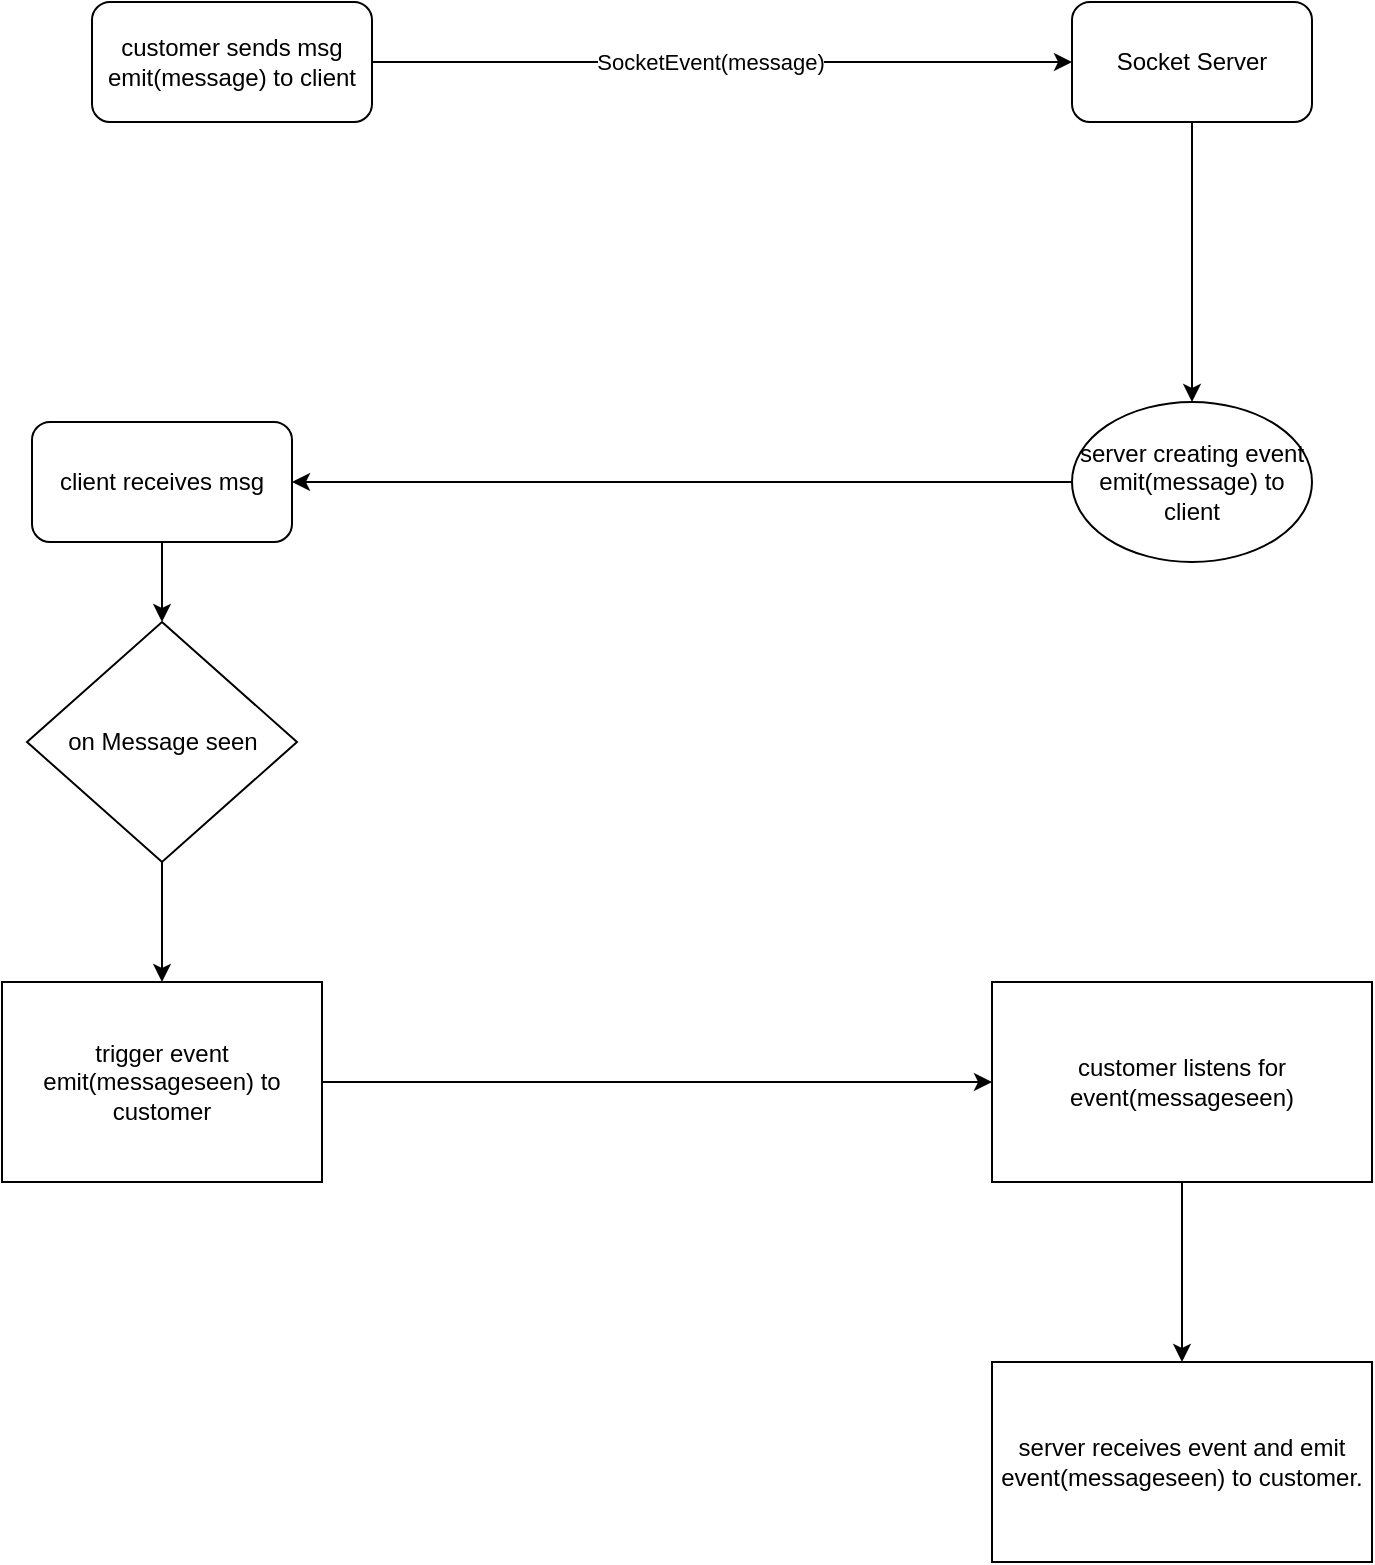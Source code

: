 <mxfile version="24.4.9" type="github">
  <diagram name="Page-1" id="NFl5pYgBjKw4TBNZ6vLH">
    <mxGraphModel dx="1323" dy="912" grid="1" gridSize="10" guides="1" tooltips="1" connect="1" arrows="1" fold="1" page="1" pageScale="1" pageWidth="850" pageHeight="1100" math="0" shadow="0">
      <root>
        <mxCell id="0" />
        <mxCell id="1" parent="0" />
        <mxCell id="VRu2-1xwG2TXeV9Tw0rX-3" style="edgeStyle=orthogonalEdgeStyle;rounded=0;orthogonalLoop=1;jettySize=auto;html=1;entryX=0;entryY=0.5;entryDx=0;entryDy=0;" edge="1" parent="1" source="VRu2-1xwG2TXeV9Tw0rX-1" target="VRu2-1xwG2TXeV9Tw0rX-2">
          <mxGeometry relative="1" as="geometry">
            <mxPoint x="530" y="520" as="targetPoint" />
          </mxGeometry>
        </mxCell>
        <mxCell id="VRu2-1xwG2TXeV9Tw0rX-4" value="SocketEvent(message)" style="edgeLabel;html=1;align=center;verticalAlign=middle;resizable=0;points=[];" vertex="1" connectable="0" parent="VRu2-1xwG2TXeV9Tw0rX-3">
          <mxGeometry x="-0.038" relative="1" as="geometry">
            <mxPoint as="offset" />
          </mxGeometry>
        </mxCell>
        <mxCell id="VRu2-1xwG2TXeV9Tw0rX-1" value="customer sends msg&lt;div&gt;emit(message) to client&lt;/div&gt;" style="rounded=1;whiteSpace=wrap;html=1;" vertex="1" parent="1">
          <mxGeometry x="90" y="150" width="140" height="60" as="geometry" />
        </mxCell>
        <mxCell id="VRu2-1xwG2TXeV9Tw0rX-22" style="edgeStyle=orthogonalEdgeStyle;rounded=0;orthogonalLoop=1;jettySize=auto;html=1;exitX=0.5;exitY=1;exitDx=0;exitDy=0;entryX=0.5;entryY=0;entryDx=0;entryDy=0;" edge="1" parent="1" source="VRu2-1xwG2TXeV9Tw0rX-2" target="VRu2-1xwG2TXeV9Tw0rX-7">
          <mxGeometry relative="1" as="geometry" />
        </mxCell>
        <mxCell id="VRu2-1xwG2TXeV9Tw0rX-2" value="Socket Server" style="rounded=1;whiteSpace=wrap;html=1;" vertex="1" parent="1">
          <mxGeometry x="580" y="150" width="120" height="60" as="geometry" />
        </mxCell>
        <mxCell id="VRu2-1xwG2TXeV9Tw0rX-21" style="edgeStyle=orthogonalEdgeStyle;rounded=0;orthogonalLoop=1;jettySize=auto;html=1;exitX=0.5;exitY=1;exitDx=0;exitDy=0;entryX=0.5;entryY=0;entryDx=0;entryDy=0;" edge="1" parent="1" source="VRu2-1xwG2TXeV9Tw0rX-5" target="VRu2-1xwG2TXeV9Tw0rX-9">
          <mxGeometry relative="1" as="geometry" />
        </mxCell>
        <mxCell id="VRu2-1xwG2TXeV9Tw0rX-5" value="client receives msg" style="rounded=1;whiteSpace=wrap;html=1;" vertex="1" parent="1">
          <mxGeometry x="60" y="360" width="130" height="60" as="geometry" />
        </mxCell>
        <mxCell id="VRu2-1xwG2TXeV9Tw0rX-19" style="edgeStyle=orthogonalEdgeStyle;rounded=0;orthogonalLoop=1;jettySize=auto;html=1;exitX=0;exitY=0.5;exitDx=0;exitDy=0;entryX=1;entryY=0.5;entryDx=0;entryDy=0;" edge="1" parent="1" source="VRu2-1xwG2TXeV9Tw0rX-7" target="VRu2-1xwG2TXeV9Tw0rX-5">
          <mxGeometry relative="1" as="geometry" />
        </mxCell>
        <mxCell id="VRu2-1xwG2TXeV9Tw0rX-7" value="server creating event emit(message) to client" style="ellipse;whiteSpace=wrap;html=1;" vertex="1" parent="1">
          <mxGeometry x="580" y="350" width="120" height="80" as="geometry" />
        </mxCell>
        <mxCell id="VRu2-1xwG2TXeV9Tw0rX-12" value="" style="edgeStyle=orthogonalEdgeStyle;rounded=0;orthogonalLoop=1;jettySize=auto;html=1;" edge="1" parent="1" source="VRu2-1xwG2TXeV9Tw0rX-9" target="VRu2-1xwG2TXeV9Tw0rX-11">
          <mxGeometry relative="1" as="geometry" />
        </mxCell>
        <mxCell id="VRu2-1xwG2TXeV9Tw0rX-23" style="edgeStyle=orthogonalEdgeStyle;rounded=0;orthogonalLoop=1;jettySize=auto;html=1;exitX=1;exitY=0.5;exitDx=0;exitDy=0;entryX=0;entryY=0.5;entryDx=0;entryDy=0;" edge="1" parent="1" source="VRu2-1xwG2TXeV9Tw0rX-11" target="VRu2-1xwG2TXeV9Tw0rX-17">
          <mxGeometry relative="1" as="geometry" />
        </mxCell>
        <mxCell id="VRu2-1xwG2TXeV9Tw0rX-11" value="trigger event emit(messageseen) to customer" style="whiteSpace=wrap;html=1;rotation=0;" vertex="1" parent="1">
          <mxGeometry x="45" y="640" width="160" height="100" as="geometry" />
        </mxCell>
        <mxCell id="VRu2-1xwG2TXeV9Tw0rX-13" value="server receives event and emit event(messageseen) to customer." style="whiteSpace=wrap;html=1;" vertex="1" parent="1">
          <mxGeometry x="540" y="830" width="190" height="100" as="geometry" />
        </mxCell>
        <mxCell id="VRu2-1xwG2TXeV9Tw0rX-24" style="edgeStyle=orthogonalEdgeStyle;rounded=0;orthogonalLoop=1;jettySize=auto;html=1;exitX=0.5;exitY=1;exitDx=0;exitDy=0;entryX=0.5;entryY=0;entryDx=0;entryDy=0;" edge="1" parent="1" source="VRu2-1xwG2TXeV9Tw0rX-17" target="VRu2-1xwG2TXeV9Tw0rX-13">
          <mxGeometry relative="1" as="geometry" />
        </mxCell>
        <mxCell id="VRu2-1xwG2TXeV9Tw0rX-17" value="customer listens for event(messageseen)" style="whiteSpace=wrap;html=1;" vertex="1" parent="1">
          <mxGeometry x="540" y="640" width="190" height="100" as="geometry" />
        </mxCell>
        <mxCell id="VRu2-1xwG2TXeV9Tw0rX-9" value="on Message seen" style="rhombus;whiteSpace=wrap;html=1;" vertex="1" parent="1">
          <mxGeometry x="57.5" y="460" width="135" height="120" as="geometry" />
        </mxCell>
      </root>
    </mxGraphModel>
  </diagram>
</mxfile>
